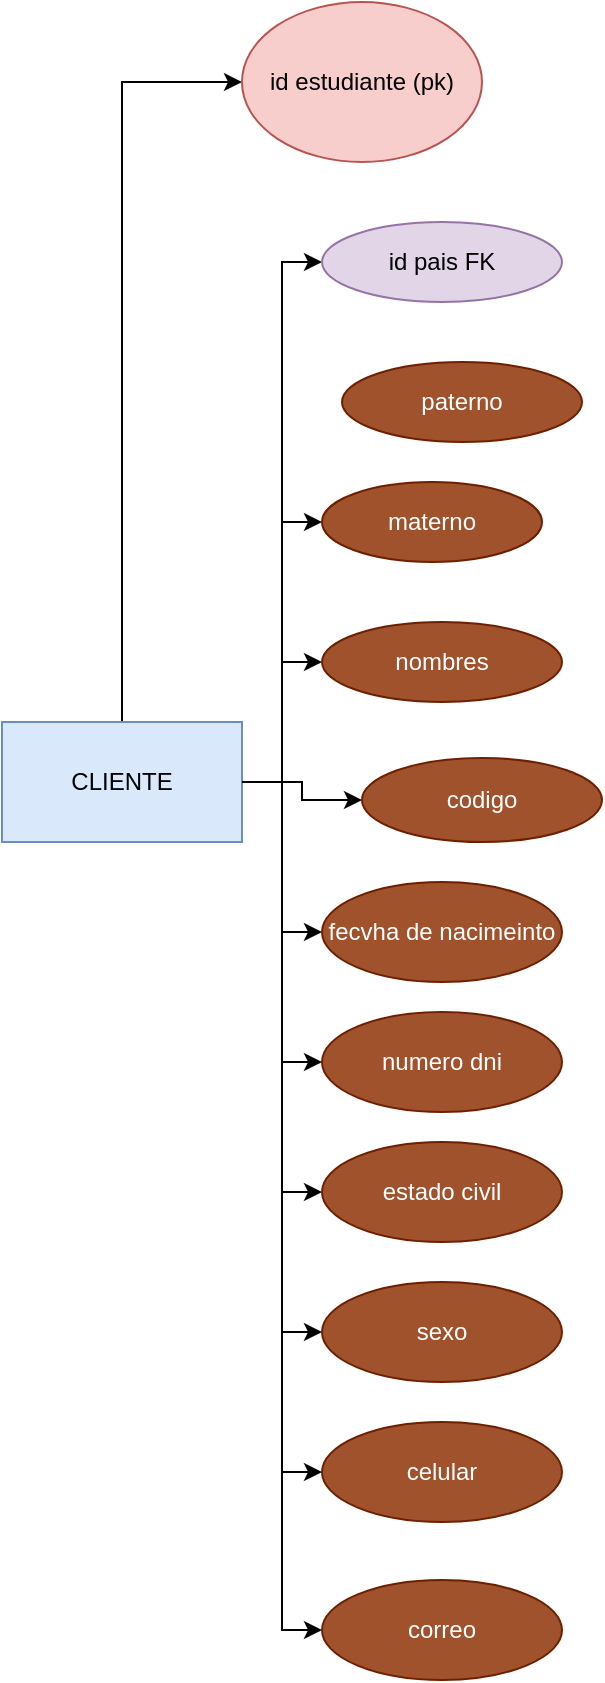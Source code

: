 <mxfile version="24.7.12">
  <diagram name="Página-1" id="AhMKO3Rs-nyZL3TCxrPS">
    <mxGraphModel dx="663" dy="2276" grid="1" gridSize="10" guides="1" tooltips="1" connect="1" arrows="1" fold="1" page="1" pageScale="1" pageWidth="827" pageHeight="1169" math="0" shadow="0">
      <root>
        <mxCell id="0" />
        <mxCell id="1" parent="0" />
        <mxCell id="E5guHQnxpf9Bkp1orqkg-1" style="edgeStyle=orthogonalEdgeStyle;rounded=0;orthogonalLoop=1;jettySize=auto;html=1;entryX=0;entryY=0.5;entryDx=0;entryDy=0;" edge="1" parent="1" source="E5guHQnxpf9Bkp1orqkg-11" target="E5guHQnxpf9Bkp1orqkg-16">
          <mxGeometry relative="1" as="geometry" />
        </mxCell>
        <mxCell id="E5guHQnxpf9Bkp1orqkg-2" style="edgeStyle=orthogonalEdgeStyle;rounded=0;orthogonalLoop=1;jettySize=auto;html=1;entryX=0;entryY=0.5;entryDx=0;entryDy=0;" edge="1" parent="1" source="E5guHQnxpf9Bkp1orqkg-11" target="E5guHQnxpf9Bkp1orqkg-17">
          <mxGeometry relative="1" as="geometry" />
        </mxCell>
        <mxCell id="E5guHQnxpf9Bkp1orqkg-3" style="edgeStyle=orthogonalEdgeStyle;rounded=0;orthogonalLoop=1;jettySize=auto;html=1;entryX=0;entryY=0.5;entryDx=0;entryDy=0;" edge="1" parent="1" source="E5guHQnxpf9Bkp1orqkg-11" target="E5guHQnxpf9Bkp1orqkg-15">
          <mxGeometry relative="1" as="geometry" />
        </mxCell>
        <mxCell id="E5guHQnxpf9Bkp1orqkg-4" style="edgeStyle=orthogonalEdgeStyle;rounded=0;orthogonalLoop=1;jettySize=auto;html=1;entryX=0;entryY=0.5;entryDx=0;entryDy=0;" edge="1" parent="1" source="E5guHQnxpf9Bkp1orqkg-11" target="E5guHQnxpf9Bkp1orqkg-13">
          <mxGeometry relative="1" as="geometry" />
        </mxCell>
        <mxCell id="E5guHQnxpf9Bkp1orqkg-5" style="edgeStyle=orthogonalEdgeStyle;rounded=0;orthogonalLoop=1;jettySize=auto;html=1;entryX=0;entryY=0.5;entryDx=0;entryDy=0;" edge="1" parent="1" source="E5guHQnxpf9Bkp1orqkg-11" target="E5guHQnxpf9Bkp1orqkg-18">
          <mxGeometry relative="1" as="geometry" />
        </mxCell>
        <mxCell id="E5guHQnxpf9Bkp1orqkg-6" style="edgeStyle=orthogonalEdgeStyle;rounded=0;orthogonalLoop=1;jettySize=auto;html=1;entryX=0;entryY=0.5;entryDx=0;entryDy=0;" edge="1" parent="1" source="E5guHQnxpf9Bkp1orqkg-11" target="E5guHQnxpf9Bkp1orqkg-20">
          <mxGeometry relative="1" as="geometry" />
        </mxCell>
        <mxCell id="E5guHQnxpf9Bkp1orqkg-7" style="edgeStyle=orthogonalEdgeStyle;rounded=0;orthogonalLoop=1;jettySize=auto;html=1;entryX=0;entryY=0.5;entryDx=0;entryDy=0;" edge="1" parent="1" source="E5guHQnxpf9Bkp1orqkg-11" target="E5guHQnxpf9Bkp1orqkg-19">
          <mxGeometry relative="1" as="geometry" />
        </mxCell>
        <mxCell id="E5guHQnxpf9Bkp1orqkg-8" style="edgeStyle=orthogonalEdgeStyle;rounded=0;orthogonalLoop=1;jettySize=auto;html=1;entryX=0;entryY=0.5;entryDx=0;entryDy=0;" edge="1" parent="1" source="E5guHQnxpf9Bkp1orqkg-11" target="E5guHQnxpf9Bkp1orqkg-21">
          <mxGeometry relative="1" as="geometry" />
        </mxCell>
        <mxCell id="E5guHQnxpf9Bkp1orqkg-9" style="edgeStyle=orthogonalEdgeStyle;rounded=0;orthogonalLoop=1;jettySize=auto;html=1;entryX=0;entryY=0.5;entryDx=0;entryDy=0;" edge="1" parent="1" source="E5guHQnxpf9Bkp1orqkg-11" target="E5guHQnxpf9Bkp1orqkg-12">
          <mxGeometry relative="1" as="geometry" />
        </mxCell>
        <mxCell id="E5guHQnxpf9Bkp1orqkg-10" style="edgeStyle=orthogonalEdgeStyle;rounded=0;orthogonalLoop=1;jettySize=auto;html=1;entryX=0;entryY=0.5;entryDx=0;entryDy=0;" edge="1" parent="1" source="E5guHQnxpf9Bkp1orqkg-11" target="E5guHQnxpf9Bkp1orqkg-23">
          <mxGeometry relative="1" as="geometry">
            <mxPoint x="230" y="-180" as="targetPoint" />
          </mxGeometry>
        </mxCell>
        <mxCell id="E5guHQnxpf9Bkp1orqkg-11" value="&lt;div&gt;CLIENTE&lt;/div&gt;" style="rounded=0;whiteSpace=wrap;html=1;fillColor=#dae8fc;strokeColor=#6c8ebf;" vertex="1" parent="1">
          <mxGeometry x="160" y="50" width="120" height="60" as="geometry" />
        </mxCell>
        <mxCell id="E5guHQnxpf9Bkp1orqkg-12" value="id estudiante (pk)" style="ellipse;whiteSpace=wrap;html=1;fillColor=#f8cecc;strokeColor=#b85450;" vertex="1" parent="1">
          <mxGeometry x="280" y="-310" width="120" height="80" as="geometry" />
        </mxCell>
        <mxCell id="E5guHQnxpf9Bkp1orqkg-13" value="fecvha de nacimeinto" style="ellipse;whiteSpace=wrap;html=1;fillColor=#a0522d;strokeColor=#6D1F00;fontColor=#ffffff;" vertex="1" parent="1">
          <mxGeometry x="320" y="130" width="120" height="50" as="geometry" />
        </mxCell>
        <mxCell id="E5guHQnxpf9Bkp1orqkg-14" value="celular" style="ellipse;whiteSpace=wrap;html=1;fillColor=#a0522d;strokeColor=#6D1F00;fontColor=#ffffff;" vertex="1" parent="1">
          <mxGeometry x="320" y="400" width="120" height="50" as="geometry" />
        </mxCell>
        <mxCell id="E5guHQnxpf9Bkp1orqkg-15" value="codigo" style="ellipse;whiteSpace=wrap;html=1;fillColor=#a0522d;strokeColor=#6D1F00;fontColor=#ffffff;" vertex="1" parent="1">
          <mxGeometry x="340" y="68" width="120" height="42" as="geometry" />
        </mxCell>
        <mxCell id="E5guHQnxpf9Bkp1orqkg-16" value="materno" style="ellipse;whiteSpace=wrap;html=1;fillColor=#a0522d;strokeColor=#6D1F00;fontColor=#ffffff;" vertex="1" parent="1">
          <mxGeometry x="320" y="-70" width="110" height="40" as="geometry" />
        </mxCell>
        <mxCell id="E5guHQnxpf9Bkp1orqkg-17" value="nombres" style="ellipse;whiteSpace=wrap;html=1;fillColor=#a0522d;strokeColor=#6D1F00;fontColor=#ffffff;" vertex="1" parent="1">
          <mxGeometry x="320" width="120" height="40" as="geometry" />
        </mxCell>
        <mxCell id="E5guHQnxpf9Bkp1orqkg-18" value="numero dni" style="ellipse;whiteSpace=wrap;html=1;fillColor=#a0522d;strokeColor=#6D1F00;fontColor=#ffffff;" vertex="1" parent="1">
          <mxGeometry x="320" y="195" width="120" height="50" as="geometry" />
        </mxCell>
        <mxCell id="E5guHQnxpf9Bkp1orqkg-19" value="sexo" style="ellipse;whiteSpace=wrap;html=1;fillColor=#a0522d;strokeColor=#6D1F00;fontColor=#ffffff;" vertex="1" parent="1">
          <mxGeometry x="320" y="330" width="120" height="50" as="geometry" />
        </mxCell>
        <mxCell id="E5guHQnxpf9Bkp1orqkg-20" value="estado civil" style="ellipse;whiteSpace=wrap;html=1;fillColor=#a0522d;strokeColor=#6D1F00;fontColor=#ffffff;" vertex="1" parent="1">
          <mxGeometry x="320" y="260" width="120" height="50" as="geometry" />
        </mxCell>
        <mxCell id="E5guHQnxpf9Bkp1orqkg-21" value="correo" style="ellipse;whiteSpace=wrap;html=1;fillColor=#a0522d;strokeColor=#6D1F00;fontColor=#ffffff;" vertex="1" parent="1">
          <mxGeometry x="320" y="479" width="120" height="50" as="geometry" />
        </mxCell>
        <mxCell id="E5guHQnxpf9Bkp1orqkg-22" style="edgeStyle=orthogonalEdgeStyle;rounded=0;orthogonalLoop=1;jettySize=auto;html=1;entryX=0;entryY=0.5;entryDx=0;entryDy=0;" edge="1" parent="1" source="E5guHQnxpf9Bkp1orqkg-11" target="E5guHQnxpf9Bkp1orqkg-14">
          <mxGeometry relative="1" as="geometry" />
        </mxCell>
        <mxCell id="E5guHQnxpf9Bkp1orqkg-23" value="id pais FK" style="ellipse;whiteSpace=wrap;html=1;fillColor=#e1d5e7;strokeColor=#9673a6;" vertex="1" parent="1">
          <mxGeometry x="320" y="-200" width="120" height="40" as="geometry" />
        </mxCell>
        <mxCell id="E5guHQnxpf9Bkp1orqkg-24" value="paterno" style="ellipse;whiteSpace=wrap;html=1;fillColor=#a0522d;strokeColor=#6D1F00;fontColor=#ffffff;" vertex="1" parent="1">
          <mxGeometry x="330" y="-130" width="120" height="40" as="geometry" />
        </mxCell>
      </root>
    </mxGraphModel>
  </diagram>
</mxfile>
